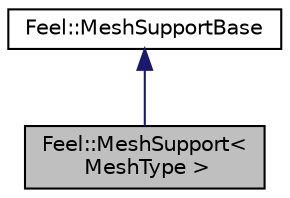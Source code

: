 digraph "Feel::MeshSupport&lt; MeshType &gt;"
{
 // LATEX_PDF_SIZE
  edge [fontname="Helvetica",fontsize="10",labelfontname="Helvetica",labelfontsize="10"];
  node [fontname="Helvetica",fontsize="10",shape=record];
  Node1 [label="Feel::MeshSupport\<\l MeshType \>",height=0.2,width=0.4,color="black", fillcolor="grey75", style="filled", fontcolor="black",tooltip="Description of a mesh support."];
  Node2 -> Node1 [dir="back",color="midnightblue",fontsize="10",style="solid",fontname="Helvetica"];
  Node2 [label="Feel::MeshSupportBase",height=0.2,width=0.4,color="black", fillcolor="white", style="filled",URL="$classFeel_1_1MeshSupportBase.html",tooltip="Description of a mesh support."];
}
